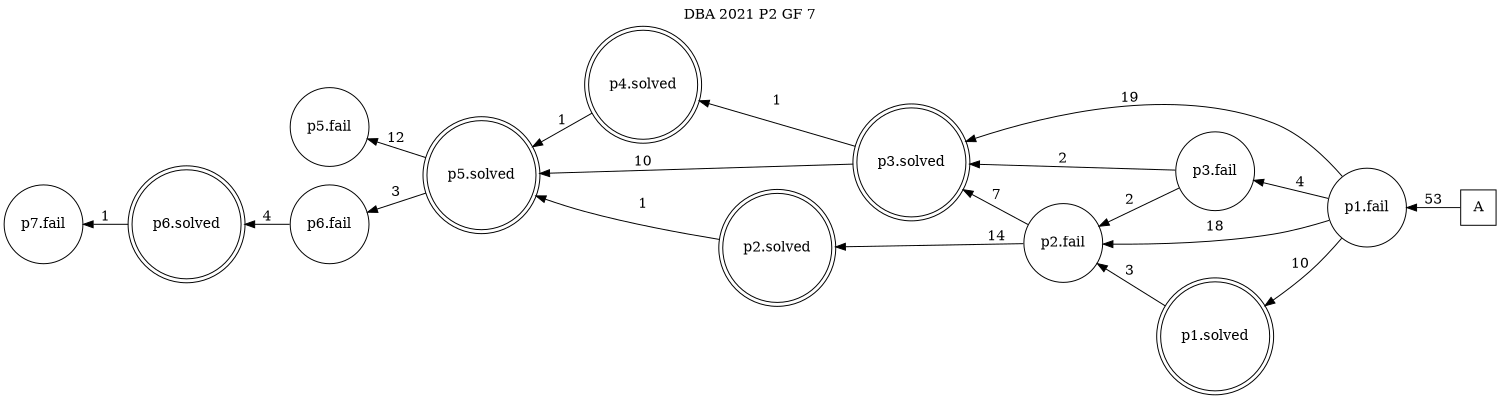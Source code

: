 digraph DBA_2021_P2_GF_7_GOOD {
labelloc="tl"
label= " DBA 2021 P2 GF 7 "
rankdir="RL";
graph [ size=" 10 , 10 !"]

"A" [shape="square" label="A"]
"p1.fail" [shape="circle" label="p1.fail"]
"p1.solved" [shape="doublecircle" label="p1.solved"]
"p2.fail" [shape="circle" label="p2.fail"]
"p3.solved" [shape="doublecircle" label="p3.solved"]
"p3.fail" [shape="circle" label="p3.fail"]
"p4.solved" [shape="doublecircle" label="p4.solved"]
"p5.solved" [shape="doublecircle" label="p5.solved"]
"p2.solved" [shape="doublecircle" label="p2.solved"]
"p5.fail" [shape="circle" label="p5.fail"]
"p6.fail" [shape="circle" label="p6.fail"]
"p6.solved" [shape="doublecircle" label="p6.solved"]
"p7.fail" [shape="circle" label="p7.fail"]
"A" -> "p1.fail" [ label=53]
"p1.fail" -> "p1.solved" [ label=10]
"p1.fail" -> "p2.fail" [ label=18]
"p1.fail" -> "p3.solved" [ label=19]
"p1.fail" -> "p3.fail" [ label=4]
"p1.solved" -> "p2.fail" [ label=3]
"p2.fail" -> "p3.solved" [ label=7]
"p2.fail" -> "p2.solved" [ label=14]
"p3.solved" -> "p4.solved" [ label=1]
"p3.solved" -> "p5.solved" [ label=10]
"p3.fail" -> "p2.fail" [ label=2]
"p3.fail" -> "p3.solved" [ label=2]
"p4.solved" -> "p5.solved" [ label=1]
"p5.solved" -> "p5.fail" [ label=12]
"p5.solved" -> "p6.fail" [ label=3]
"p2.solved" -> "p5.solved" [ label=1]
"p6.fail" -> "p6.solved" [ label=4]
"p6.solved" -> "p7.fail" [ label=1]
}
